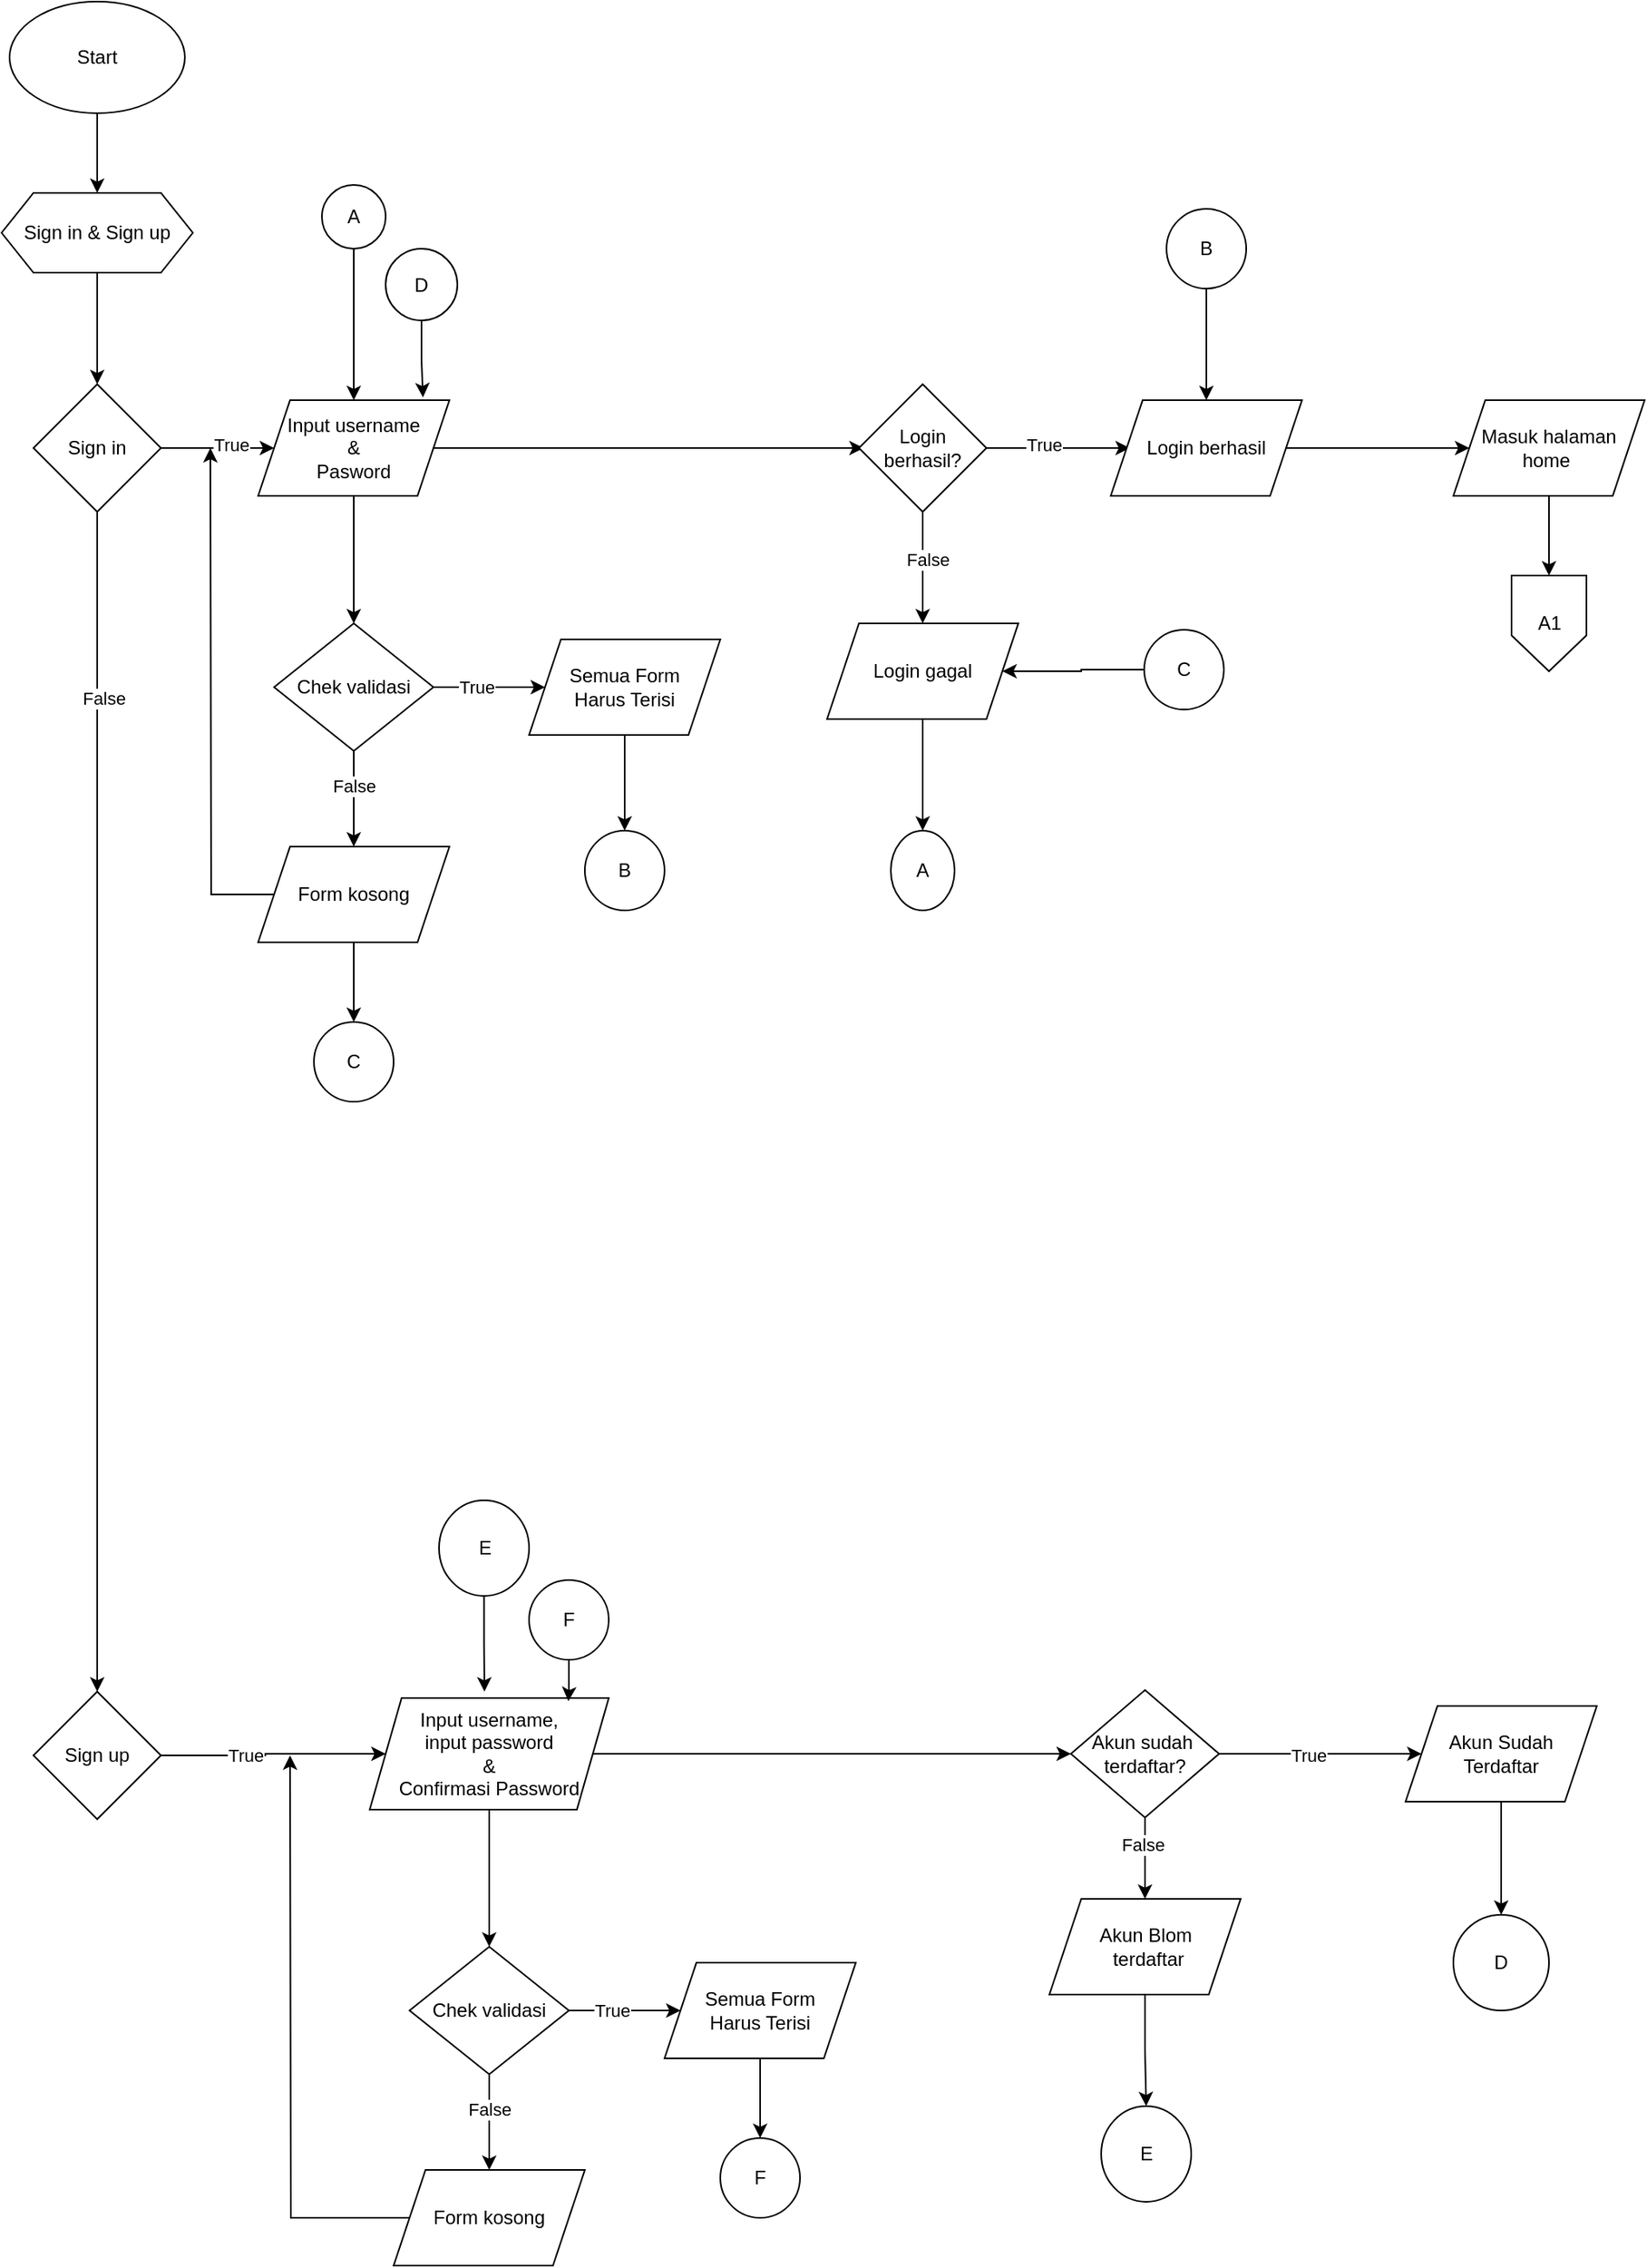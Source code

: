 <mxfile version="24.7.17" pages="3">
  <diagram id="C5RBs43oDa-KdzZeNtuy" name="Page-1">
    <mxGraphModel dx="794" dy="511" grid="1" gridSize="10" guides="1" tooltips="1" connect="1" arrows="1" fold="1" page="1" pageScale="1" pageWidth="827" pageHeight="1169" math="0" shadow="0">
      <root>
        <mxCell id="WIyWlLk6GJQsqaUBKTNV-0" />
        <mxCell id="WIyWlLk6GJQsqaUBKTNV-1" parent="WIyWlLk6GJQsqaUBKTNV-0" />
        <mxCell id="Aynda4zYOdR6kbDUJIj4-11" style="edgeStyle=orthogonalEdgeStyle;rounded=0;orthogonalLoop=1;jettySize=auto;html=1;entryX=0.5;entryY=0;entryDx=0;entryDy=0;" parent="WIyWlLk6GJQsqaUBKTNV-1" source="Aynda4zYOdR6kbDUJIj4-12" target="Aynda4zYOdR6kbDUJIj4-14" edge="1">
          <mxGeometry relative="1" as="geometry" />
        </mxCell>
        <mxCell id="Aynda4zYOdR6kbDUJIj4-12" value="Start" style="ellipse;whiteSpace=wrap;html=1;" parent="WIyWlLk6GJQsqaUBKTNV-1" vertex="1">
          <mxGeometry x="314" y="90" width="110" height="70" as="geometry" />
        </mxCell>
        <mxCell id="Aynda4zYOdR6kbDUJIj4-13" style="edgeStyle=orthogonalEdgeStyle;rounded=0;orthogonalLoop=1;jettySize=auto;html=1;entryX=0.5;entryY=0;entryDx=0;entryDy=0;" parent="WIyWlLk6GJQsqaUBKTNV-1" source="Aynda4zYOdR6kbDUJIj4-14" target="Aynda4zYOdR6kbDUJIj4-16" edge="1">
          <mxGeometry relative="1" as="geometry" />
        </mxCell>
        <mxCell id="Aynda4zYOdR6kbDUJIj4-14" value="Sign in &amp;amp; Sign up" style="shape=hexagon;perimeter=hexagonPerimeter2;whiteSpace=wrap;html=1;fixedSize=1;" parent="WIyWlLk6GJQsqaUBKTNV-1" vertex="1">
          <mxGeometry x="309" y="210" width="120" height="50" as="geometry" />
        </mxCell>
        <mxCell id="Aynda4zYOdR6kbDUJIj4-15" style="edgeStyle=orthogonalEdgeStyle;rounded=0;orthogonalLoop=1;jettySize=auto;html=1;" parent="WIyWlLk6GJQsqaUBKTNV-1" source="Aynda4zYOdR6kbDUJIj4-16" target="Aynda4zYOdR6kbDUJIj4-18" edge="1">
          <mxGeometry relative="1" as="geometry" />
        </mxCell>
        <mxCell id="Aynda4zYOdR6kbDUJIj4-85" value="True" style="edgeLabel;html=1;align=center;verticalAlign=middle;resizable=0;points=[];" parent="Aynda4zYOdR6kbDUJIj4-15" vertex="1" connectable="0">
          <mxGeometry x="0.23" y="2" relative="1" as="geometry">
            <mxPoint as="offset" />
          </mxGeometry>
        </mxCell>
        <mxCell id="Aynda4zYOdR6kbDUJIj4-86" style="edgeStyle=orthogonalEdgeStyle;rounded=0;orthogonalLoop=1;jettySize=auto;html=1;" parent="WIyWlLk6GJQsqaUBKTNV-1" source="Aynda4zYOdR6kbDUJIj4-16" edge="1">
          <mxGeometry relative="1" as="geometry">
            <mxPoint x="369" y="1150" as="targetPoint" />
          </mxGeometry>
        </mxCell>
        <mxCell id="Aynda4zYOdR6kbDUJIj4-87" value="False" style="edgeLabel;html=1;align=center;verticalAlign=middle;resizable=0;points=[];" parent="Aynda4zYOdR6kbDUJIj4-86" vertex="1" connectable="0">
          <mxGeometry x="-0.684" y="4" relative="1" as="geometry">
            <mxPoint as="offset" />
          </mxGeometry>
        </mxCell>
        <mxCell id="Aynda4zYOdR6kbDUJIj4-16" value="Sign in" style="rhombus;whiteSpace=wrap;html=1;" parent="WIyWlLk6GJQsqaUBKTNV-1" vertex="1">
          <mxGeometry x="329" y="330" width="80" height="80" as="geometry" />
        </mxCell>
        <mxCell id="Aynda4zYOdR6kbDUJIj4-17" style="edgeStyle=orthogonalEdgeStyle;rounded=0;orthogonalLoop=1;jettySize=auto;html=1;" parent="WIyWlLk6GJQsqaUBKTNV-1" source="Aynda4zYOdR6kbDUJIj4-18" edge="1">
          <mxGeometry relative="1" as="geometry">
            <mxPoint x="850" y="370" as="targetPoint" />
          </mxGeometry>
        </mxCell>
        <mxCell id="Aynda4zYOdR6kbDUJIj4-43" style="edgeStyle=orthogonalEdgeStyle;rounded=0;orthogonalLoop=1;jettySize=auto;html=1;" parent="WIyWlLk6GJQsqaUBKTNV-1" source="Aynda4zYOdR6kbDUJIj4-18" edge="1">
          <mxGeometry relative="1" as="geometry">
            <mxPoint x="530" y="480" as="targetPoint" />
          </mxGeometry>
        </mxCell>
        <mxCell id="Aynda4zYOdR6kbDUJIj4-18" value="Input username&lt;br&gt;&amp;amp;&lt;br&gt;Pasword" style="shape=parallelogram;perimeter=parallelogramPerimeter;whiteSpace=wrap;html=1;fixedSize=1;" parent="WIyWlLk6GJQsqaUBKTNV-1" vertex="1">
          <mxGeometry x="470" y="340" width="120" height="60" as="geometry" />
        </mxCell>
        <mxCell id="Aynda4zYOdR6kbDUJIj4-103" style="edgeStyle=orthogonalEdgeStyle;rounded=0;orthogonalLoop=1;jettySize=auto;html=1;" parent="WIyWlLk6GJQsqaUBKTNV-1" source="Aynda4zYOdR6kbDUJIj4-41" target="Aynda4zYOdR6kbDUJIj4-18" edge="1">
          <mxGeometry relative="1" as="geometry" />
        </mxCell>
        <mxCell id="Aynda4zYOdR6kbDUJIj4-41" value="A" style="ellipse;whiteSpace=wrap;html=1;aspect=fixed;" parent="WIyWlLk6GJQsqaUBKTNV-1" vertex="1">
          <mxGeometry x="510" y="205" width="40" height="40" as="geometry" />
        </mxCell>
        <mxCell id="Aynda4zYOdR6kbDUJIj4-54" style="edgeStyle=orthogonalEdgeStyle;rounded=0;orthogonalLoop=1;jettySize=auto;html=1;" parent="WIyWlLk6GJQsqaUBKTNV-1" source="Aynda4zYOdR6kbDUJIj4-58" edge="1">
          <mxGeometry relative="1" as="geometry">
            <mxPoint x="1017" y="370" as="targetPoint" />
          </mxGeometry>
        </mxCell>
        <mxCell id="Aynda4zYOdR6kbDUJIj4-55" value="True" style="edgeLabel;html=1;align=center;verticalAlign=middle;resizable=0;points=[];" parent="Aynda4zYOdR6kbDUJIj4-54" vertex="1" connectable="0">
          <mxGeometry x="-0.212" y="2" relative="1" as="geometry">
            <mxPoint as="offset" />
          </mxGeometry>
        </mxCell>
        <mxCell id="Aynda4zYOdR6kbDUJIj4-56" style="edgeStyle=orthogonalEdgeStyle;rounded=0;orthogonalLoop=1;jettySize=auto;html=1;" parent="WIyWlLk6GJQsqaUBKTNV-1" source="Aynda4zYOdR6kbDUJIj4-58" edge="1">
          <mxGeometry relative="1" as="geometry">
            <mxPoint x="887" y="480" as="targetPoint" />
          </mxGeometry>
        </mxCell>
        <mxCell id="Aynda4zYOdR6kbDUJIj4-57" value="False" style="edgeLabel;html=1;align=center;verticalAlign=middle;resizable=0;points=[];" parent="Aynda4zYOdR6kbDUJIj4-56" vertex="1" connectable="0">
          <mxGeometry x="-0.158" y="3" relative="1" as="geometry">
            <mxPoint as="offset" />
          </mxGeometry>
        </mxCell>
        <mxCell id="Aynda4zYOdR6kbDUJIj4-58" value="Login berhasil?" style="rhombus;whiteSpace=wrap;html=1;" parent="WIyWlLk6GJQsqaUBKTNV-1" vertex="1">
          <mxGeometry x="847" y="330" width="80" height="80" as="geometry" />
        </mxCell>
        <mxCell id="Aynda4zYOdR6kbDUJIj4-59" style="edgeStyle=orthogonalEdgeStyle;rounded=0;orthogonalLoop=1;jettySize=auto;html=1;" parent="WIyWlLk6GJQsqaUBKTNV-1" source="Aynda4zYOdR6kbDUJIj4-60" target="Aynda4zYOdR6kbDUJIj4-63" edge="1">
          <mxGeometry relative="1" as="geometry">
            <mxPoint x="1207" y="370" as="targetPoint" />
          </mxGeometry>
        </mxCell>
        <mxCell id="Aynda4zYOdR6kbDUJIj4-60" value="Login berhasil" style="shape=parallelogram;perimeter=parallelogramPerimeter;whiteSpace=wrap;html=1;fixedSize=1;" parent="WIyWlLk6GJQsqaUBKTNV-1" vertex="1">
          <mxGeometry x="1005" y="340" width="120" height="60" as="geometry" />
        </mxCell>
        <mxCell id="Aynda4zYOdR6kbDUJIj4-61" value="" style="edgeStyle=orthogonalEdgeStyle;rounded=0;orthogonalLoop=1;jettySize=auto;html=1;" parent="WIyWlLk6GJQsqaUBKTNV-1" source="Aynda4zYOdR6kbDUJIj4-62" target="Aynda4zYOdR6kbDUJIj4-64" edge="1">
          <mxGeometry relative="1" as="geometry" />
        </mxCell>
        <mxCell id="Aynda4zYOdR6kbDUJIj4-62" value="Login gagal" style="shape=parallelogram;perimeter=parallelogramPerimeter;whiteSpace=wrap;html=1;fixedSize=1;" parent="WIyWlLk6GJQsqaUBKTNV-1" vertex="1">
          <mxGeometry x="827" y="480" width="120" height="60" as="geometry" />
        </mxCell>
        <mxCell id="ekAzq_4PDHYO46cRspX5-1" style="edgeStyle=orthogonalEdgeStyle;rounded=0;orthogonalLoop=1;jettySize=auto;html=1;entryX=0.5;entryY=0;entryDx=0;entryDy=0;" parent="WIyWlLk6GJQsqaUBKTNV-1" source="Aynda4zYOdR6kbDUJIj4-63" target="ekAzq_4PDHYO46cRspX5-0" edge="1">
          <mxGeometry relative="1" as="geometry" />
        </mxCell>
        <mxCell id="Aynda4zYOdR6kbDUJIj4-63" value="Masuk halaman home&amp;nbsp;" style="shape=parallelogram;perimeter=parallelogramPerimeter;whiteSpace=wrap;html=1;fixedSize=1;" parent="WIyWlLk6GJQsqaUBKTNV-1" vertex="1">
          <mxGeometry x="1220" y="340" width="120" height="60" as="geometry" />
        </mxCell>
        <mxCell id="Aynda4zYOdR6kbDUJIj4-64" value="A" style="ellipse;whiteSpace=wrap;html=1;" parent="WIyWlLk6GJQsqaUBKTNV-1" vertex="1">
          <mxGeometry x="867" y="610" width="40" height="50" as="geometry" />
        </mxCell>
        <mxCell id="Aynda4zYOdR6kbDUJIj4-67" style="edgeStyle=orthogonalEdgeStyle;rounded=0;orthogonalLoop=1;jettySize=auto;html=1;entryX=0;entryY=0.5;entryDx=0;entryDy=0;" parent="WIyWlLk6GJQsqaUBKTNV-1" source="Aynda4zYOdR6kbDUJIj4-65" target="Aynda4zYOdR6kbDUJIj4-66" edge="1">
          <mxGeometry relative="1" as="geometry" />
        </mxCell>
        <mxCell id="Aynda4zYOdR6kbDUJIj4-68" value="True" style="edgeLabel;html=1;align=center;verticalAlign=middle;resizable=0;points=[];" parent="Aynda4zYOdR6kbDUJIj4-67" vertex="1" connectable="0">
          <mxGeometry x="-0.224" relative="1" as="geometry">
            <mxPoint as="offset" />
          </mxGeometry>
        </mxCell>
        <mxCell id="Aynda4zYOdR6kbDUJIj4-69" style="edgeStyle=orthogonalEdgeStyle;rounded=0;orthogonalLoop=1;jettySize=auto;html=1;" parent="WIyWlLk6GJQsqaUBKTNV-1" source="Aynda4zYOdR6kbDUJIj4-65" target="Aynda4zYOdR6kbDUJIj4-70" edge="1">
          <mxGeometry relative="1" as="geometry">
            <mxPoint x="530.0" y="630" as="targetPoint" />
          </mxGeometry>
        </mxCell>
        <mxCell id="Aynda4zYOdR6kbDUJIj4-71" value="False" style="edgeLabel;html=1;align=center;verticalAlign=middle;resizable=0;points=[];" parent="Aynda4zYOdR6kbDUJIj4-69" vertex="1" connectable="0">
          <mxGeometry x="-0.314" relative="1" as="geometry">
            <mxPoint y="1" as="offset" />
          </mxGeometry>
        </mxCell>
        <mxCell id="Aynda4zYOdR6kbDUJIj4-65" value="Chek validasi" style="rhombus;whiteSpace=wrap;html=1;" parent="WIyWlLk6GJQsqaUBKTNV-1" vertex="1">
          <mxGeometry x="480" y="480" width="100" height="80" as="geometry" />
        </mxCell>
        <mxCell id="Aynda4zYOdR6kbDUJIj4-127" style="edgeStyle=orthogonalEdgeStyle;rounded=0;orthogonalLoop=1;jettySize=auto;html=1;entryX=0.5;entryY=0;entryDx=0;entryDy=0;" parent="WIyWlLk6GJQsqaUBKTNV-1" source="Aynda4zYOdR6kbDUJIj4-66" target="Aynda4zYOdR6kbDUJIj4-75" edge="1">
          <mxGeometry relative="1" as="geometry" />
        </mxCell>
        <mxCell id="Aynda4zYOdR6kbDUJIj4-66" value="Semua Form&lt;br&gt;Harus Terisi" style="shape=parallelogram;perimeter=parallelogramPerimeter;whiteSpace=wrap;html=1;fixedSize=1;" parent="WIyWlLk6GJQsqaUBKTNV-1" vertex="1">
          <mxGeometry x="640" y="490" width="120" height="60" as="geometry" />
        </mxCell>
        <mxCell id="Aynda4zYOdR6kbDUJIj4-77" style="edgeStyle=orthogonalEdgeStyle;rounded=0;orthogonalLoop=1;jettySize=auto;html=1;" parent="WIyWlLk6GJQsqaUBKTNV-1" source="Aynda4zYOdR6kbDUJIj4-70" edge="1">
          <mxGeometry relative="1" as="geometry">
            <mxPoint x="440.0" y="370" as="targetPoint" />
          </mxGeometry>
        </mxCell>
        <mxCell id="Aynda4zYOdR6kbDUJIj4-80" style="edgeStyle=orthogonalEdgeStyle;rounded=0;orthogonalLoop=1;jettySize=auto;html=1;entryX=0.5;entryY=0;entryDx=0;entryDy=0;" parent="WIyWlLk6GJQsqaUBKTNV-1" source="Aynda4zYOdR6kbDUJIj4-70" target="Aynda4zYOdR6kbDUJIj4-79" edge="1">
          <mxGeometry relative="1" as="geometry" />
        </mxCell>
        <mxCell id="Aynda4zYOdR6kbDUJIj4-70" value="Form kosong" style="shape=parallelogram;perimeter=parallelogramPerimeter;whiteSpace=wrap;html=1;fixedSize=1;" parent="WIyWlLk6GJQsqaUBKTNV-1" vertex="1">
          <mxGeometry x="470.0" y="620" width="120" height="60" as="geometry" />
        </mxCell>
        <mxCell id="Aynda4zYOdR6kbDUJIj4-74" style="edgeStyle=orthogonalEdgeStyle;rounded=0;orthogonalLoop=1;jettySize=auto;html=1;entryX=0.5;entryY=0;entryDx=0;entryDy=0;" parent="WIyWlLk6GJQsqaUBKTNV-1" source="Aynda4zYOdR6kbDUJIj4-72" target="Aynda4zYOdR6kbDUJIj4-60" edge="1">
          <mxGeometry relative="1" as="geometry" />
        </mxCell>
        <mxCell id="Aynda4zYOdR6kbDUJIj4-72" value="B" style="ellipse;whiteSpace=wrap;html=1;aspect=fixed;" parent="WIyWlLk6GJQsqaUBKTNV-1" vertex="1">
          <mxGeometry x="1040" y="220" width="50" height="50" as="geometry" />
        </mxCell>
        <mxCell id="Aynda4zYOdR6kbDUJIj4-75" value="B" style="ellipse;whiteSpace=wrap;html=1;aspect=fixed;" parent="WIyWlLk6GJQsqaUBKTNV-1" vertex="1">
          <mxGeometry x="675" y="610" width="50" height="50" as="geometry" />
        </mxCell>
        <mxCell id="Aynda4zYOdR6kbDUJIj4-79" value="C" style="ellipse;whiteSpace=wrap;html=1;aspect=fixed;" parent="WIyWlLk6GJQsqaUBKTNV-1" vertex="1">
          <mxGeometry x="505" y="730" width="50" height="50" as="geometry" />
        </mxCell>
        <mxCell id="Aynda4zYOdR6kbDUJIj4-82" style="edgeStyle=orthogonalEdgeStyle;rounded=0;orthogonalLoop=1;jettySize=auto;html=1;entryX=1;entryY=0.5;entryDx=0;entryDy=0;" parent="WIyWlLk6GJQsqaUBKTNV-1" source="Aynda4zYOdR6kbDUJIj4-81" target="Aynda4zYOdR6kbDUJIj4-62" edge="1">
          <mxGeometry relative="1" as="geometry" />
        </mxCell>
        <mxCell id="Aynda4zYOdR6kbDUJIj4-81" value="C" style="ellipse;whiteSpace=wrap;html=1;aspect=fixed;" parent="WIyWlLk6GJQsqaUBKTNV-1" vertex="1">
          <mxGeometry x="1026" y="484" width="50" height="50" as="geometry" />
        </mxCell>
        <mxCell id="Aynda4zYOdR6kbDUJIj4-91" style="edgeStyle=orthogonalEdgeStyle;rounded=0;orthogonalLoop=1;jettySize=auto;html=1;entryX=0;entryY=0.5;entryDx=0;entryDy=0;" parent="WIyWlLk6GJQsqaUBKTNV-1" source="Aynda4zYOdR6kbDUJIj4-89" target="Aynda4zYOdR6kbDUJIj4-90" edge="1">
          <mxGeometry relative="1" as="geometry" />
        </mxCell>
        <mxCell id="Aynda4zYOdR6kbDUJIj4-92" value="True" style="edgeLabel;html=1;align=center;verticalAlign=middle;resizable=0;points=[];" parent="Aynda4zYOdR6kbDUJIj4-91" vertex="1" connectable="0">
          <mxGeometry x="-0.252" relative="1" as="geometry">
            <mxPoint as="offset" />
          </mxGeometry>
        </mxCell>
        <mxCell id="Aynda4zYOdR6kbDUJIj4-89" value="Sign up" style="rhombus;whiteSpace=wrap;html=1;" parent="WIyWlLk6GJQsqaUBKTNV-1" vertex="1">
          <mxGeometry x="329" y="1150" width="80" height="80" as="geometry" />
        </mxCell>
        <mxCell id="Aynda4zYOdR6kbDUJIj4-94" style="edgeStyle=orthogonalEdgeStyle;rounded=0;orthogonalLoop=1;jettySize=auto;html=1;" parent="WIyWlLk6GJQsqaUBKTNV-1" source="Aynda4zYOdR6kbDUJIj4-90" target="Aynda4zYOdR6kbDUJIj4-93" edge="1">
          <mxGeometry relative="1" as="geometry" />
        </mxCell>
        <mxCell id="Aynda4zYOdR6kbDUJIj4-126" style="edgeStyle=orthogonalEdgeStyle;rounded=0;orthogonalLoop=1;jettySize=auto;html=1;" parent="WIyWlLk6GJQsqaUBKTNV-1" source="Aynda4zYOdR6kbDUJIj4-90" edge="1">
          <mxGeometry relative="1" as="geometry">
            <mxPoint x="615" y="1310" as="targetPoint" />
          </mxGeometry>
        </mxCell>
        <mxCell id="Aynda4zYOdR6kbDUJIj4-90" value="Input username,&lt;br&gt;input password&lt;br&gt;&amp;amp;&lt;br&gt;Confirmasi Password" style="shape=parallelogram;perimeter=parallelogramPerimeter;whiteSpace=wrap;html=1;fixedSize=1;" parent="WIyWlLk6GJQsqaUBKTNV-1" vertex="1">
          <mxGeometry x="540" y="1154" width="150" height="70" as="geometry" />
        </mxCell>
        <mxCell id="Aynda4zYOdR6kbDUJIj4-96" style="edgeStyle=orthogonalEdgeStyle;rounded=0;orthogonalLoop=1;jettySize=auto;html=1;entryX=0;entryY=0.5;entryDx=0;entryDy=0;" parent="WIyWlLk6GJQsqaUBKTNV-1" source="Aynda4zYOdR6kbDUJIj4-93" target="Aynda4zYOdR6kbDUJIj4-95" edge="1">
          <mxGeometry relative="1" as="geometry" />
        </mxCell>
        <mxCell id="Aynda4zYOdR6kbDUJIj4-145" value="True" style="edgeLabel;html=1;align=center;verticalAlign=middle;resizable=0;points=[];" parent="Aynda4zYOdR6kbDUJIj4-96" vertex="1" connectable="0">
          <mxGeometry x="-0.123" y="-1" relative="1" as="geometry">
            <mxPoint as="offset" />
          </mxGeometry>
        </mxCell>
        <mxCell id="Aynda4zYOdR6kbDUJIj4-97" style="edgeStyle=orthogonalEdgeStyle;rounded=0;orthogonalLoop=1;jettySize=auto;html=1;" parent="WIyWlLk6GJQsqaUBKTNV-1" source="Aynda4zYOdR6kbDUJIj4-93" target="Aynda4zYOdR6kbDUJIj4-98" edge="1">
          <mxGeometry relative="1" as="geometry">
            <mxPoint x="1026.5" y="1310" as="targetPoint" />
          </mxGeometry>
        </mxCell>
        <mxCell id="Aynda4zYOdR6kbDUJIj4-146" value="False" style="edgeLabel;html=1;align=center;verticalAlign=middle;resizable=0;points=[];" parent="Aynda4zYOdR6kbDUJIj4-97" vertex="1" connectable="0">
          <mxGeometry x="-0.333" y="-2" relative="1" as="geometry">
            <mxPoint as="offset" />
          </mxGeometry>
        </mxCell>
        <mxCell id="Aynda4zYOdR6kbDUJIj4-93" value="Akun sudah&amp;nbsp;&lt;br&gt;terdaftar?" style="rhombus;whiteSpace=wrap;html=1;" parent="WIyWlLk6GJQsqaUBKTNV-1" vertex="1">
          <mxGeometry x="980" y="1149" width="93" height="80" as="geometry" />
        </mxCell>
        <mxCell id="Aynda4zYOdR6kbDUJIj4-101" value="" style="edgeStyle=orthogonalEdgeStyle;rounded=0;orthogonalLoop=1;jettySize=auto;html=1;" parent="WIyWlLk6GJQsqaUBKTNV-1" source="Aynda4zYOdR6kbDUJIj4-95" target="Aynda4zYOdR6kbDUJIj4-100" edge="1">
          <mxGeometry relative="1" as="geometry" />
        </mxCell>
        <mxCell id="Aynda4zYOdR6kbDUJIj4-95" value="Akun Sudah&lt;br&gt;Terdaftar" style="shape=parallelogram;perimeter=parallelogramPerimeter;whiteSpace=wrap;html=1;fixedSize=1;" parent="WIyWlLk6GJQsqaUBKTNV-1" vertex="1">
          <mxGeometry x="1190" y="1159" width="120" height="60" as="geometry" />
        </mxCell>
        <mxCell id="Aynda4zYOdR6kbDUJIj4-108" value="" style="edgeStyle=orthogonalEdgeStyle;rounded=0;orthogonalLoop=1;jettySize=auto;html=1;" parent="WIyWlLk6GJQsqaUBKTNV-1" source="Aynda4zYOdR6kbDUJIj4-98" target="Aynda4zYOdR6kbDUJIj4-107" edge="1">
          <mxGeometry relative="1" as="geometry" />
        </mxCell>
        <mxCell id="Aynda4zYOdR6kbDUJIj4-98" value="Akun Blom&lt;br&gt;&amp;nbsp;terdaftar" style="shape=parallelogram;perimeter=parallelogramPerimeter;whiteSpace=wrap;html=1;fixedSize=1;" parent="WIyWlLk6GJQsqaUBKTNV-1" vertex="1">
          <mxGeometry x="966.5" y="1280" width="120" height="60" as="geometry" />
        </mxCell>
        <mxCell id="Aynda4zYOdR6kbDUJIj4-100" value="D" style="ellipse;whiteSpace=wrap;html=1;" parent="WIyWlLk6GJQsqaUBKTNV-1" vertex="1">
          <mxGeometry x="1220" y="1290" width="60" height="60" as="geometry" />
        </mxCell>
        <mxCell id="Aynda4zYOdR6kbDUJIj4-106" style="edgeStyle=orthogonalEdgeStyle;rounded=0;orthogonalLoop=1;jettySize=auto;html=1;entryX=0.862;entryY=-0.03;entryDx=0;entryDy=0;entryPerimeter=0;" parent="WIyWlLk6GJQsqaUBKTNV-1" source="Aynda4zYOdR6kbDUJIj4-104" target="Aynda4zYOdR6kbDUJIj4-18" edge="1">
          <mxGeometry relative="1" as="geometry">
            <mxPoint x="572.5" y="330" as="targetPoint" />
          </mxGeometry>
        </mxCell>
        <mxCell id="Aynda4zYOdR6kbDUJIj4-104" value="D" style="ellipse;whiteSpace=wrap;html=1;aspect=fixed;" parent="WIyWlLk6GJQsqaUBKTNV-1" vertex="1">
          <mxGeometry x="550" y="245" width="45" height="45" as="geometry" />
        </mxCell>
        <mxCell id="Aynda4zYOdR6kbDUJIj4-107" value="E" style="ellipse;whiteSpace=wrap;html=1;" parent="WIyWlLk6GJQsqaUBKTNV-1" vertex="1">
          <mxGeometry x="999" y="1410" width="56.5" height="60" as="geometry" />
        </mxCell>
        <mxCell id="Aynda4zYOdR6kbDUJIj4-110" value="E" style="ellipse;whiteSpace=wrap;html=1;" parent="WIyWlLk6GJQsqaUBKTNV-1" vertex="1">
          <mxGeometry x="583.5" y="1030" width="56.5" height="60" as="geometry" />
        </mxCell>
        <mxCell id="Aynda4zYOdR6kbDUJIj4-112" style="edgeStyle=orthogonalEdgeStyle;rounded=0;orthogonalLoop=1;jettySize=auto;html=1;" parent="WIyWlLk6GJQsqaUBKTNV-1" source="Aynda4zYOdR6kbDUJIj4-110" edge="1">
          <mxGeometry relative="1" as="geometry">
            <mxPoint x="612" y="1150" as="targetPoint" />
          </mxGeometry>
        </mxCell>
        <mxCell id="Aynda4zYOdR6kbDUJIj4-128" style="edgeStyle=orthogonalEdgeStyle;rounded=0;orthogonalLoop=1;jettySize=auto;html=1;entryX=0;entryY=0.5;entryDx=0;entryDy=0;" parent="WIyWlLk6GJQsqaUBKTNV-1" source="Aynda4zYOdR6kbDUJIj4-132" target="Aynda4zYOdR6kbDUJIj4-134" edge="1">
          <mxGeometry relative="1" as="geometry" />
        </mxCell>
        <mxCell id="Aynda4zYOdR6kbDUJIj4-129" value="True" style="edgeLabel;html=1;align=center;verticalAlign=middle;resizable=0;points=[];" parent="Aynda4zYOdR6kbDUJIj4-128" vertex="1" connectable="0">
          <mxGeometry x="-0.224" relative="1" as="geometry">
            <mxPoint as="offset" />
          </mxGeometry>
        </mxCell>
        <mxCell id="Aynda4zYOdR6kbDUJIj4-130" style="edgeStyle=orthogonalEdgeStyle;rounded=0;orthogonalLoop=1;jettySize=auto;html=1;" parent="WIyWlLk6GJQsqaUBKTNV-1" source="Aynda4zYOdR6kbDUJIj4-132" target="Aynda4zYOdR6kbDUJIj4-136" edge="1">
          <mxGeometry relative="1" as="geometry">
            <mxPoint x="615.0" y="1460" as="targetPoint" />
          </mxGeometry>
        </mxCell>
        <mxCell id="Aynda4zYOdR6kbDUJIj4-131" value="False" style="edgeLabel;html=1;align=center;verticalAlign=middle;resizable=0;points=[];" parent="Aynda4zYOdR6kbDUJIj4-130" vertex="1" connectable="0">
          <mxGeometry x="-0.314" relative="1" as="geometry">
            <mxPoint y="1" as="offset" />
          </mxGeometry>
        </mxCell>
        <mxCell id="Aynda4zYOdR6kbDUJIj4-132" value="Chek validasi" style="rhombus;whiteSpace=wrap;html=1;" parent="WIyWlLk6GJQsqaUBKTNV-1" vertex="1">
          <mxGeometry x="565" y="1310" width="100" height="80" as="geometry" />
        </mxCell>
        <mxCell id="Aynda4zYOdR6kbDUJIj4-139" style="edgeStyle=orthogonalEdgeStyle;rounded=0;orthogonalLoop=1;jettySize=auto;html=1;" parent="WIyWlLk6GJQsqaUBKTNV-1" source="Aynda4zYOdR6kbDUJIj4-134" edge="1">
          <mxGeometry relative="1" as="geometry">
            <mxPoint x="785" y="1430" as="targetPoint" />
          </mxGeometry>
        </mxCell>
        <mxCell id="Aynda4zYOdR6kbDUJIj4-134" value="Semua Form&lt;br&gt;Harus Terisi" style="shape=parallelogram;perimeter=parallelogramPerimeter;whiteSpace=wrap;html=1;fixedSize=1;" parent="WIyWlLk6GJQsqaUBKTNV-1" vertex="1">
          <mxGeometry x="725" y="1320" width="120" height="60" as="geometry" />
        </mxCell>
        <mxCell id="Aynda4zYOdR6kbDUJIj4-147" style="edgeStyle=orthogonalEdgeStyle;rounded=0;orthogonalLoop=1;jettySize=auto;html=1;" parent="WIyWlLk6GJQsqaUBKTNV-1" source="Aynda4zYOdR6kbDUJIj4-136" edge="1">
          <mxGeometry relative="1" as="geometry">
            <mxPoint x="490" y="1190" as="targetPoint" />
          </mxGeometry>
        </mxCell>
        <mxCell id="Aynda4zYOdR6kbDUJIj4-136" value="Form kosong" style="shape=parallelogram;perimeter=parallelogramPerimeter;whiteSpace=wrap;html=1;fixedSize=1;" parent="WIyWlLk6GJQsqaUBKTNV-1" vertex="1">
          <mxGeometry x="555.0" y="1450" width="120" height="60" as="geometry" />
        </mxCell>
        <mxCell id="Aynda4zYOdR6kbDUJIj4-140" value="F" style="ellipse;whiteSpace=wrap;html=1;aspect=fixed;" parent="WIyWlLk6GJQsqaUBKTNV-1" vertex="1">
          <mxGeometry x="760" y="1430" width="50" height="50" as="geometry" />
        </mxCell>
        <mxCell id="Aynda4zYOdR6kbDUJIj4-141" value="F" style="ellipse;whiteSpace=wrap;html=1;aspect=fixed;" parent="WIyWlLk6GJQsqaUBKTNV-1" vertex="1">
          <mxGeometry x="640" y="1080" width="50" height="50" as="geometry" />
        </mxCell>
        <mxCell id="Aynda4zYOdR6kbDUJIj4-144" style="edgeStyle=orthogonalEdgeStyle;rounded=0;orthogonalLoop=1;jettySize=auto;html=1;entryX=0.831;entryY=0.029;entryDx=0;entryDy=0;entryPerimeter=0;" parent="WIyWlLk6GJQsqaUBKTNV-1" source="Aynda4zYOdR6kbDUJIj4-141" target="Aynda4zYOdR6kbDUJIj4-90" edge="1">
          <mxGeometry relative="1" as="geometry" />
        </mxCell>
        <mxCell id="ekAzq_4PDHYO46cRspX5-0" value="A1" style="shape=offPageConnector;whiteSpace=wrap;html=1;" parent="WIyWlLk6GJQsqaUBKTNV-1" vertex="1">
          <mxGeometry x="1256.5" y="450" width="47" height="60" as="geometry" />
        </mxCell>
      </root>
    </mxGraphModel>
  </diagram>
  <diagram id="sZsS3TqDBEvc9IDq4Qar" name="Page-2">
    <mxGraphModel dx="-56" dy="511" grid="1" gridSize="10" guides="1" tooltips="1" connect="1" arrows="1" fold="1" page="1" pageScale="1" pageWidth="850" pageHeight="1100" math="0" shadow="0">
      <root>
        <mxCell id="0" />
        <mxCell id="1" parent="0" />
        <mxCell id="zA2KTo-70NQoYKjNrr06-3" style="edgeStyle=orthogonalEdgeStyle;rounded=0;orthogonalLoop=1;jettySize=auto;html=1;entryX=0.5;entryY=0;entryDx=0;entryDy=0;" edge="1" parent="1" source="zA2KTo-70NQoYKjNrr06-1" target="zA2KTo-70NQoYKjNrr06-2">
          <mxGeometry relative="1" as="geometry" />
        </mxCell>
        <mxCell id="zA2KTo-70NQoYKjNrr06-1" value="A1" style="shape=offPageConnector;whiteSpace=wrap;html=1;" vertex="1" parent="1">
          <mxGeometry x="920" y="80" width="47" height="60" as="geometry" />
        </mxCell>
        <mxCell id="zA2KTo-70NQoYKjNrr06-6" style="edgeStyle=orthogonalEdgeStyle;rounded=0;orthogonalLoop=1;jettySize=auto;html=1;entryX=0;entryY=0.5;entryDx=0;entryDy=0;" edge="1" parent="1" source="zA2KTo-70NQoYKjNrr06-2" target="zA2KTo-70NQoYKjNrr06-5">
          <mxGeometry relative="1" as="geometry" />
        </mxCell>
        <mxCell id="zA2KTo-70NQoYKjNrr06-7" value="True" style="edgeLabel;html=1;align=center;verticalAlign=middle;resizable=0;points=[];" vertex="1" connectable="0" parent="zA2KTo-70NQoYKjNrr06-6">
          <mxGeometry x="-0.154" y="1" relative="1" as="geometry">
            <mxPoint as="offset" />
          </mxGeometry>
        </mxCell>
        <mxCell id="zA2KTo-70NQoYKjNrr06-8" style="edgeStyle=orthogonalEdgeStyle;rounded=0;orthogonalLoop=1;jettySize=auto;html=1;" edge="1" parent="1" source="zA2KTo-70NQoYKjNrr06-2" target="zA2KTo-70NQoYKjNrr06-9">
          <mxGeometry relative="1" as="geometry">
            <mxPoint x="943.5" y="360" as="targetPoint" />
          </mxGeometry>
        </mxCell>
        <mxCell id="zA2KTo-70NQoYKjNrr06-10" value="False" style="edgeLabel;html=1;align=center;verticalAlign=middle;resizable=0;points=[];" vertex="1" connectable="0" parent="zA2KTo-70NQoYKjNrr06-8">
          <mxGeometry x="-0.104" y="-1" relative="1" as="geometry">
            <mxPoint as="offset" />
          </mxGeometry>
        </mxCell>
        <mxCell id="zA2KTo-70NQoYKjNrr06-2" value="Nonton video" style="rhombus;whiteSpace=wrap;html=1;" vertex="1" parent="1">
          <mxGeometry x="901.75" y="220" width="83.5" height="80" as="geometry" />
        </mxCell>
        <mxCell id="zA2KTo-70NQoYKjNrr06-17" style="edgeStyle=orthogonalEdgeStyle;rounded=0;orthogonalLoop=1;jettySize=auto;html=1;entryX=0;entryY=0.5;entryDx=0;entryDy=0;" edge="1" parent="1" source="zA2KTo-70NQoYKjNrr06-5" target="zA2KTo-70NQoYKjNrr06-16">
          <mxGeometry relative="1" as="geometry" />
        </mxCell>
        <mxCell id="zA2KTo-70NQoYKjNrr06-5" value="Nonton Video Trailer" style="shape=parallelogram;perimeter=parallelogramPerimeter;whiteSpace=wrap;html=1;fixedSize=1;" vertex="1" parent="1">
          <mxGeometry x="1070" y="230" width="140" height="60" as="geometry" />
        </mxCell>
        <mxCell id="zA2KTo-70NQoYKjNrr06-11" style="edgeStyle=orthogonalEdgeStyle;rounded=0;orthogonalLoop=1;jettySize=auto;html=1;" edge="1" parent="1" source="zA2KTo-70NQoYKjNrr06-9" target="zA2KTo-70NQoYKjNrr06-12">
          <mxGeometry relative="1" as="geometry">
            <mxPoint x="1080" y="400" as="targetPoint" />
          </mxGeometry>
        </mxCell>
        <mxCell id="zA2KTo-70NQoYKjNrr06-9" value="Tidak Nonton&lt;br&gt;Trailer" style="shape=parallelogram;perimeter=parallelogramPerimeter;whiteSpace=wrap;html=1;fixedSize=1;" vertex="1" parent="1">
          <mxGeometry x="883.5" y="370" width="120" height="60" as="geometry" />
        </mxCell>
        <mxCell id="zA2KTo-70NQoYKjNrr06-14" style="edgeStyle=orthogonalEdgeStyle;rounded=0;orthogonalLoop=1;jettySize=auto;html=1;" edge="1" parent="1" source="zA2KTo-70NQoYKjNrr06-12" target="zA2KTo-70NQoYKjNrr06-13">
          <mxGeometry relative="1" as="geometry" />
        </mxCell>
        <mxCell id="zA2KTo-70NQoYKjNrr06-15" value="True" style="edgeLabel;html=1;align=center;verticalAlign=middle;resizable=0;points=[];" vertex="1" connectable="0" parent="zA2KTo-70NQoYKjNrr06-14">
          <mxGeometry x="-0.413" y="-2" relative="1" as="geometry">
            <mxPoint as="offset" />
          </mxGeometry>
        </mxCell>
        <mxCell id="zA2KTo-70NQoYKjNrr06-12" value="Lanjut Fitur&lt;br&gt;Profil?" style="rhombus;whiteSpace=wrap;html=1;" vertex="1" parent="1">
          <mxGeometry x="1100" y="360" width="100" height="80" as="geometry" />
        </mxCell>
        <mxCell id="zA2KTo-70NQoYKjNrr06-19" value="" style="edgeStyle=orthogonalEdgeStyle;rounded=0;orthogonalLoop=1;jettySize=auto;html=1;" edge="1" parent="1" source="zA2KTo-70NQoYKjNrr06-13" target="zA2KTo-70NQoYKjNrr06-18">
          <mxGeometry relative="1" as="geometry" />
        </mxCell>
        <mxCell id="zA2KTo-70NQoYKjNrr06-13" value="Menampilkan&lt;div&gt;Data Diri&lt;/div&gt;" style="shape=parallelogram;perimeter=parallelogramPerimeter;whiteSpace=wrap;html=1;fixedSize=1;" vertex="1" parent="1">
          <mxGeometry x="1290" y="370" width="120" height="60" as="geometry" />
        </mxCell>
        <mxCell id="zA2KTo-70NQoYKjNrr06-16" value="Close Video" style="shape=parallelogram;perimeter=parallelogramPerimeter;whiteSpace=wrap;html=1;fixedSize=1;" vertex="1" parent="1">
          <mxGeometry x="1275" y="230" width="120" height="60" as="geometry" />
        </mxCell>
        <mxCell id="zA2KTo-70NQoYKjNrr06-20" style="edgeStyle=orthogonalEdgeStyle;rounded=0;orthogonalLoop=1;jettySize=auto;html=1;" edge="1" parent="1" source="zA2KTo-70NQoYKjNrr06-18" target="zA2KTo-70NQoYKjNrr06-22">
          <mxGeometry relative="1" as="geometry">
            <mxPoint x="1500" y="540" as="targetPoint" />
          </mxGeometry>
        </mxCell>
        <mxCell id="zA2KTo-70NQoYKjNrr06-21" value="True" style="edgeLabel;html=1;align=center;verticalAlign=middle;resizable=0;points=[];" vertex="1" connectable="0" parent="zA2KTo-70NQoYKjNrr06-20">
          <mxGeometry x="-0.089" relative="1" as="geometry">
            <mxPoint as="offset" />
          </mxGeometry>
        </mxCell>
        <mxCell id="zA2KTo-70NQoYKjNrr06-23" style="edgeStyle=orthogonalEdgeStyle;rounded=0;orthogonalLoop=1;jettySize=auto;html=1;" edge="1" parent="1" source="zA2KTo-70NQoYKjNrr06-18" target="zA2KTo-70NQoYKjNrr06-24">
          <mxGeometry relative="1" as="geometry">
            <mxPoint x="1350" y="630" as="targetPoint" />
          </mxGeometry>
        </mxCell>
        <mxCell id="z-uapVf6L8UaZn-7gklA-20" value="False" style="edgeLabel;html=1;align=center;verticalAlign=middle;resizable=0;points=[];" vertex="1" connectable="0" parent="zA2KTo-70NQoYKjNrr06-23">
          <mxGeometry x="-0.2" relative="1" as="geometry">
            <mxPoint as="offset" />
          </mxGeometry>
        </mxCell>
        <mxCell id="zA2KTo-70NQoYKjNrr06-18" value="Isi data Diri?" style="rhombus;whiteSpace=wrap;html=1;" vertex="1" parent="1">
          <mxGeometry x="1310" y="500" width="80" height="80" as="geometry" />
        </mxCell>
        <mxCell id="zA2KTo-70NQoYKjNrr06-28" style="edgeStyle=orthogonalEdgeStyle;rounded=0;orthogonalLoop=1;jettySize=auto;html=1;" edge="1" parent="1" source="zA2KTo-70NQoYKjNrr06-22">
          <mxGeometry relative="1" as="geometry">
            <mxPoint x="1720" y="540" as="targetPoint" />
          </mxGeometry>
        </mxCell>
        <mxCell id="zA2KTo-70NQoYKjNrr06-22" value="Data diri terisi" style="shape=parallelogram;perimeter=parallelogramPerimeter;whiteSpace=wrap;html=1;fixedSize=1;" vertex="1" parent="1">
          <mxGeometry x="1480" y="510" width="140" height="60" as="geometry" />
        </mxCell>
        <mxCell id="zA2KTo-70NQoYKjNrr06-24" value="Data Kosong" style="shape=parallelogram;perimeter=parallelogramPerimeter;whiteSpace=wrap;html=1;fixedSize=1;" vertex="1" parent="1">
          <mxGeometry x="1290" y="640" width="120" height="60" as="geometry" />
        </mxCell>
        <mxCell id="lChNk4h0cFGvHY-e3C3x-1" style="edgeStyle=orthogonalEdgeStyle;rounded=0;orthogonalLoop=1;jettySize=auto;html=1;entryX=0;entryY=0.5;entryDx=0;entryDy=0;" edge="1" parent="1" source="zA2KTo-70NQoYKjNrr06-30" target="zA2KTo-70NQoYKjNrr06-31">
          <mxGeometry relative="1" as="geometry" />
        </mxCell>
        <mxCell id="zA2KTo-70NQoYKjNrr06-30" value="Klick Save" style="rounded=0;whiteSpace=wrap;html=1;" vertex="1" parent="1">
          <mxGeometry x="1720" y="510" width="120" height="60" as="geometry" />
        </mxCell>
        <mxCell id="z-uapVf6L8UaZn-7gklA-2" value="" style="edgeStyle=orthogonalEdgeStyle;rounded=0;orthogonalLoop=1;jettySize=auto;html=1;" edge="1" parent="1" source="zA2KTo-70NQoYKjNrr06-31" target="z-uapVf6L8UaZn-7gklA-1">
          <mxGeometry relative="1" as="geometry" />
        </mxCell>
        <mxCell id="z-uapVf6L8UaZn-7gklA-12" value="True" style="edgeLabel;html=1;align=center;verticalAlign=middle;resizable=0;points=[];" vertex="1" connectable="0" parent="z-uapVf6L8UaZn-7gklA-2">
          <mxGeometry x="-0.229" relative="1" as="geometry">
            <mxPoint as="offset" />
          </mxGeometry>
        </mxCell>
        <mxCell id="z-uapVf6L8UaZn-7gklA-5" value="" style="edgeStyle=orthogonalEdgeStyle;rounded=0;orthogonalLoop=1;jettySize=auto;html=1;" edge="1" parent="1" source="zA2KTo-70NQoYKjNrr06-31">
          <mxGeometry relative="1" as="geometry">
            <mxPoint x="1970" y="670" as="targetPoint" />
          </mxGeometry>
        </mxCell>
        <mxCell id="z-uapVf6L8UaZn-7gklA-13" value="False" style="edgeLabel;html=1;align=center;verticalAlign=middle;resizable=0;points=[];" vertex="1" connectable="0" parent="z-uapVf6L8UaZn-7gklA-5">
          <mxGeometry x="-0.425" y="-2" relative="1" as="geometry">
            <mxPoint as="offset" />
          </mxGeometry>
        </mxCell>
        <mxCell id="zA2KTo-70NQoYKjNrr06-31" value="Edit Profile?" style="rhombus;whiteSpace=wrap;html=1;" vertex="1" parent="1">
          <mxGeometry x="1930" y="500" width="80" height="80" as="geometry" />
        </mxCell>
        <mxCell id="z-uapVf6L8UaZn-7gklA-1" value="Data Diri berubah" style="shape=parallelogram;perimeter=parallelogramPerimeter;whiteSpace=wrap;html=1;fixedSize=1;" vertex="1" parent="1">
          <mxGeometry x="2070" y="510" width="120" height="60" as="geometry" />
        </mxCell>
        <mxCell id="z-uapVf6L8UaZn-7gklA-7" value="" style="edgeStyle=orthogonalEdgeStyle;rounded=0;orthogonalLoop=1;jettySize=auto;html=1;" edge="1" parent="1" target="z-uapVf6L8UaZn-7gklA-6">
          <mxGeometry relative="1" as="geometry">
            <mxPoint x="1970" y="730" as="sourcePoint" />
          </mxGeometry>
        </mxCell>
        <mxCell id="z-uapVf6L8UaZn-7gklA-10" style="edgeStyle=orthogonalEdgeStyle;rounded=0;orthogonalLoop=1;jettySize=auto;html=1;entryX=0;entryY=0.5;entryDx=0;entryDy=0;" edge="1" parent="1" source="z-uapVf6L8UaZn-7gklA-6" target="z-uapVf6L8UaZn-7gklA-9">
          <mxGeometry relative="1" as="geometry">
            <Array as="points">
              <mxPoint x="2040" y="840" />
              <mxPoint x="2040" y="840" />
            </Array>
          </mxGeometry>
        </mxCell>
        <mxCell id="z-uapVf6L8UaZn-7gklA-14" value="True" style="edgeLabel;html=1;align=center;verticalAlign=middle;resizable=0;points=[];" vertex="1" connectable="0" parent="z-uapVf6L8UaZn-7gklA-10">
          <mxGeometry x="-0.114" relative="1" as="geometry">
            <mxPoint as="offset" />
          </mxGeometry>
        </mxCell>
        <mxCell id="z-uapVf6L8UaZn-7gklA-15" style="edgeStyle=orthogonalEdgeStyle;rounded=0;orthogonalLoop=1;jettySize=auto;html=1;" edge="1" parent="1" source="z-uapVf6L8UaZn-7gklA-6">
          <mxGeometry relative="1" as="geometry">
            <mxPoint x="1970" y="950" as="targetPoint" />
          </mxGeometry>
        </mxCell>
        <mxCell id="z-uapVf6L8UaZn-7gklA-16" value="False" style="edgeLabel;html=1;align=center;verticalAlign=middle;resizable=0;points=[];" vertex="1" connectable="0" parent="z-uapVf6L8UaZn-7gklA-15">
          <mxGeometry x="-0.149" relative="1" as="geometry">
            <mxPoint as="offset" />
          </mxGeometry>
        </mxCell>
        <mxCell id="z-uapVf6L8UaZn-7gklA-6" value="Delete&lt;br&gt;Profil?" style="rhombus;whiteSpace=wrap;html=1;" vertex="1" parent="1">
          <mxGeometry x="1930" y="800" width="80" height="80" as="geometry" />
        </mxCell>
        <mxCell id="z-uapVf6L8UaZn-7gklA-9" value="Data Diri terhapus" style="shape=parallelogram;perimeter=parallelogramPerimeter;whiteSpace=wrap;html=1;fixedSize=1;" vertex="1" parent="1">
          <mxGeometry x="2070" y="810" width="130" height="60" as="geometry" />
        </mxCell>
        <mxCell id="z-uapVf6L8UaZn-7gklA-11" value="Data Diri tidak&lt;br&gt;Berubah" style="shape=parallelogram;perimeter=parallelogramPerimeter;whiteSpace=wrap;html=1;fixedSize=1;" vertex="1" parent="1">
          <mxGeometry x="1910" y="670" width="120" height="60" as="geometry" />
        </mxCell>
        <mxCell id="z-uapVf6L8UaZn-7gklA-23" value="" style="edgeStyle=orthogonalEdgeStyle;rounded=0;orthogonalLoop=1;jettySize=auto;html=1;" edge="1" parent="1" source="z-uapVf6L8UaZn-7gklA-19">
          <mxGeometry relative="1" as="geometry">
            <mxPoint x="1970" y="1080" as="targetPoint" />
          </mxGeometry>
        </mxCell>
        <mxCell id="z-uapVf6L8UaZn-7gklA-19" value="Data Diri Tidak&lt;br&gt;Berubah" style="shape=parallelogram;perimeter=parallelogramPerimeter;whiteSpace=wrap;html=1;fixedSize=1;" vertex="1" parent="1">
          <mxGeometry x="1910" y="950" width="120" height="60" as="geometry" />
        </mxCell>
        <mxCell id="K3hf8uw8zz6HqJ-IIfWq-1" value="B1" style="shape=offPageConnector;whiteSpace=wrap;html=1;" vertex="1" parent="1">
          <mxGeometry x="1940" y="1080" width="70" height="70" as="geometry" />
        </mxCell>
      </root>
    </mxGraphModel>
  </diagram>
  <diagram id="eOqrplWdyboqi_3hVH3v" name="Page-3">
    <mxGraphModel dx="794" dy="511" grid="1" gridSize="10" guides="1" tooltips="1" connect="1" arrows="1" fold="1" page="1" pageScale="1" pageWidth="850" pageHeight="1100" math="0" shadow="0">
      <root>
        <mxCell id="0" />
        <mxCell id="1" parent="0" />
        <mxCell id="OEwH24Pv-W8RunBYoJbY-1" value="B1" style="shape=offPageConnector;whiteSpace=wrap;html=1;" parent="1" vertex="1">
          <mxGeometry x="40" y="10" width="60" height="60" as="geometry" />
        </mxCell>
        <mxCell id="ggUxAlVA7e5rhE-_q4u7-3" style="edgeStyle=orthogonalEdgeStyle;rounded=0;orthogonalLoop=1;jettySize=auto;html=1;" edge="1" parent="1" source="ggUxAlVA7e5rhE-_q4u7-1" target="ggUxAlVA7e5rhE-_q4u7-4">
          <mxGeometry relative="1" as="geometry">
            <mxPoint x="180" y="140" as="targetPoint" />
          </mxGeometry>
        </mxCell>
        <mxCell id="ggUxAlVA7e5rhE-_q4u7-5" value="True" style="edgeLabel;html=1;align=center;verticalAlign=middle;resizable=0;points=[];" vertex="1" connectable="0" parent="ggUxAlVA7e5rhE-_q4u7-3">
          <mxGeometry x="-0.181" y="1" relative="1" as="geometry">
            <mxPoint as="offset" />
          </mxGeometry>
        </mxCell>
        <mxCell id="ggUxAlVA7e5rhE-_q4u7-6" style="edgeStyle=orthogonalEdgeStyle;rounded=0;orthogonalLoop=1;jettySize=auto;html=1;" edge="1" parent="1" source="ggUxAlVA7e5rhE-_q4u7-1">
          <mxGeometry relative="1" as="geometry">
            <mxPoint x="66.5" y="240" as="targetPoint" />
          </mxGeometry>
        </mxCell>
        <mxCell id="ggUxAlVA7e5rhE-_q4u7-7" value="False" style="edgeLabel;html=1;align=center;verticalAlign=middle;resizable=0;points=[];" vertex="1" connectable="0" parent="ggUxAlVA7e5rhE-_q4u7-6">
          <mxGeometry x="-0.251" relative="1" as="geometry">
            <mxPoint as="offset" />
          </mxGeometry>
        </mxCell>
        <mxCell id="ggUxAlVA7e5rhE-_q4u7-1" value="Lanjut about?" style="rhombus;whiteSpace=wrap;html=1;" vertex="1" parent="1">
          <mxGeometry x="22.5" y="110" width="87" height="80" as="geometry" />
        </mxCell>
        <mxCell id="ggUxAlVA7e5rhE-_q4u7-2" style="edgeStyle=orthogonalEdgeStyle;rounded=0;orthogonalLoop=1;jettySize=auto;html=1;entryX=0.542;entryY=0.092;entryDx=0;entryDy=0;entryPerimeter=0;" edge="1" parent="1" source="OEwH24Pv-W8RunBYoJbY-1" target="ggUxAlVA7e5rhE-_q4u7-1">
          <mxGeometry relative="1" as="geometry" />
        </mxCell>
        <mxCell id="ggUxAlVA7e5rhE-_q4u7-8" style="edgeStyle=orthogonalEdgeStyle;rounded=0;orthogonalLoop=1;jettySize=auto;html=1;" edge="1" parent="1" source="ggUxAlVA7e5rhE-_q4u7-4" target="ggUxAlVA7e5rhE-_q4u7-9">
          <mxGeometry relative="1" as="geometry">
            <mxPoint x="360" y="140" as="targetPoint" />
          </mxGeometry>
        </mxCell>
        <mxCell id="ggUxAlVA7e5rhE-_q4u7-4" value="Menampilkan&amp;nbsp;&lt;br&gt;Tentang web" style="shape=parallelogram;perimeter=parallelogramPerimeter;whiteSpace=wrap;html=1;fixedSize=1;" vertex="1" parent="1">
          <mxGeometry x="180" y="120" width="120" height="60" as="geometry" />
        </mxCell>
        <mxCell id="ggUxAlVA7e5rhE-_q4u7-13" style="edgeStyle=orthogonalEdgeStyle;rounded=0;orthogonalLoop=1;jettySize=auto;html=1;entryX=0.5;entryY=0;entryDx=0;entryDy=0;" edge="1" parent="1" source="ggUxAlVA7e5rhE-_q4u7-9" target="ggUxAlVA7e5rhE-_q4u7-12">
          <mxGeometry relative="1" as="geometry" />
        </mxCell>
        <mxCell id="ggUxAlVA7e5rhE-_q4u7-9" value="Menampilkan&amp;nbsp;&lt;br&gt;map google" style="shape=parallelogram;perimeter=parallelogramPerimeter;whiteSpace=wrap;html=1;fixedSize=1;" vertex="1" parent="1">
          <mxGeometry x="365" y="120" width="120" height="60" as="geometry" />
        </mxCell>
        <mxCell id="ggUxAlVA7e5rhE-_q4u7-10" value="Tetap di halaman&lt;br&gt;Profil" style="shape=parallelogram;perimeter=parallelogramPerimeter;whiteSpace=wrap;html=1;fixedSize=1;" vertex="1" parent="1">
          <mxGeometry x="10" y="240" width="120" height="60" as="geometry" />
        </mxCell>
        <mxCell id="ggUxAlVA7e5rhE-_q4u7-17" style="edgeStyle=orthogonalEdgeStyle;rounded=0;orthogonalLoop=1;jettySize=auto;html=1;entryX=0;entryY=0.5;entryDx=0;entryDy=0;" edge="1" parent="1" source="ggUxAlVA7e5rhE-_q4u7-12" target="ggUxAlVA7e5rhE-_q4u7-15">
          <mxGeometry relative="1" as="geometry" />
        </mxCell>
        <mxCell id="ggUxAlVA7e5rhE-_q4u7-18" value="True" style="edgeLabel;html=1;align=center;verticalAlign=middle;resizable=0;points=[];" vertex="1" connectable="0" parent="ggUxAlVA7e5rhE-_q4u7-17">
          <mxGeometry x="-0.207" y="-3" relative="1" as="geometry">
            <mxPoint as="offset" />
          </mxGeometry>
        </mxCell>
        <mxCell id="ggUxAlVA7e5rhE-_q4u7-12" value="Lanjut&lt;br&gt;Product?" style="rhombus;whiteSpace=wrap;html=1;" vertex="1" parent="1">
          <mxGeometry x="385" y="240" width="80" height="80" as="geometry" />
        </mxCell>
        <mxCell id="ggUxAlVA7e5rhE-_q4u7-21" value="" style="edgeStyle=orthogonalEdgeStyle;rounded=0;orthogonalLoop=1;jettySize=auto;html=1;" edge="1" parent="1" source="ggUxAlVA7e5rhE-_q4u7-15" target="ggUxAlVA7e5rhE-_q4u7-20">
          <mxGeometry relative="1" as="geometry" />
        </mxCell>
        <mxCell id="ggUxAlVA7e5rhE-_q4u7-15" value="nampilin Product" style="shape=parallelogram;perimeter=parallelogramPerimeter;whiteSpace=wrap;html=1;fixedSize=1;" vertex="1" parent="1">
          <mxGeometry x="550" y="250" width="120" height="60" as="geometry" />
        </mxCell>
        <mxCell id="ggUxAlVA7e5rhE-_q4u7-22" style="edgeStyle=orthogonalEdgeStyle;rounded=0;orthogonalLoop=1;jettySize=auto;html=1;" edge="1" parent="1" source="ggUxAlVA7e5rhE-_q4u7-20">
          <mxGeometry relative="1" as="geometry">
            <mxPoint x="730" y="420" as="targetPoint" />
          </mxGeometry>
        </mxCell>
        <mxCell id="ggUxAlVA7e5rhE-_q4u7-23" value="True" style="edgeLabel;html=1;align=center;verticalAlign=middle;resizable=0;points=[];" vertex="1" connectable="0" parent="ggUxAlVA7e5rhE-_q4u7-22">
          <mxGeometry x="-0.205" y="1" relative="1" as="geometry">
            <mxPoint as="offset" />
          </mxGeometry>
        </mxCell>
        <mxCell id="ggUxAlVA7e5rhE-_q4u7-26" style="edgeStyle=orthogonalEdgeStyle;rounded=0;orthogonalLoop=1;jettySize=auto;html=1;entryX=0.5;entryY=0;entryDx=0;entryDy=0;" edge="1" parent="1" source="ggUxAlVA7e5rhE-_q4u7-20" target="ggUxAlVA7e5rhE-_q4u7-25">
          <mxGeometry relative="1" as="geometry" />
        </mxCell>
        <mxCell id="ggUxAlVA7e5rhE-_q4u7-20" value="apakah&lt;br&gt;mau&lt;br&gt;search" style="rhombus;whiteSpace=wrap;html=1;" vertex="1" parent="1">
          <mxGeometry x="570" y="380" width="80" height="80" as="geometry" />
        </mxCell>
        <mxCell id="ggUxAlVA7e5rhE-_q4u7-27" style="edgeStyle=orthogonalEdgeStyle;rounded=0;orthogonalLoop=1;jettySize=auto;html=1;" edge="1" parent="1" source="ggUxAlVA7e5rhE-_q4u7-24">
          <mxGeometry relative="1" as="geometry">
            <mxPoint x="920" y="420" as="targetPoint" />
          </mxGeometry>
        </mxCell>
        <mxCell id="ggUxAlVA7e5rhE-_q4u7-24" value="Iya" style="shape=parallelogram;perimeter=parallelogramPerimeter;whiteSpace=wrap;html=1;fixedSize=1;" vertex="1" parent="1">
          <mxGeometry x="720" y="390" width="120" height="60" as="geometry" />
        </mxCell>
        <mxCell id="ggUxAlVA7e5rhE-_q4u7-25" value="Tidak&amp;nbsp;" style="shape=parallelogram;perimeter=parallelogramPerimeter;whiteSpace=wrap;html=1;fixedSize=1;" vertex="1" parent="1">
          <mxGeometry x="550" y="510" width="120" height="60" as="geometry" />
        </mxCell>
        <mxCell id="ggUxAlVA7e5rhE-_q4u7-31" style="edgeStyle=orthogonalEdgeStyle;rounded=0;orthogonalLoop=1;jettySize=auto;html=1;entryX=0;entryY=0.5;entryDx=0;entryDy=0;" edge="1" parent="1" source="ggUxAlVA7e5rhE-_q4u7-29">
          <mxGeometry relative="1" as="geometry">
            <mxPoint x="1110" y="420" as="targetPoint" />
          </mxGeometry>
        </mxCell>
        <mxCell id="ggUxAlVA7e5rhE-_q4u7-35" value="True" style="edgeLabel;html=1;align=center;verticalAlign=middle;resizable=0;points=[];" vertex="1" connectable="0" parent="ggUxAlVA7e5rhE-_q4u7-31">
          <mxGeometry x="-0.251" y="1" relative="1" as="geometry">
            <mxPoint as="offset" />
          </mxGeometry>
        </mxCell>
        <mxCell id="ggUxAlVA7e5rhE-_q4u7-37" style="edgeStyle=orthogonalEdgeStyle;rounded=0;orthogonalLoop=1;jettySize=auto;html=1;entryX=0.5;entryY=0;entryDx=0;entryDy=0;" edge="1" parent="1" source="ggUxAlVA7e5rhE-_q4u7-29" target="ggUxAlVA7e5rhE-_q4u7-36">
          <mxGeometry relative="1" as="geometry" />
        </mxCell>
        <mxCell id="ggUxAlVA7e5rhE-_q4u7-38" value="False" style="edgeLabel;html=1;align=center;verticalAlign=middle;resizable=0;points=[];" vertex="1" connectable="0" parent="ggUxAlVA7e5rhE-_q4u7-37">
          <mxGeometry x="-0.176" y="-2" relative="1" as="geometry">
            <mxPoint as="offset" />
          </mxGeometry>
        </mxCell>
        <mxCell id="ggUxAlVA7e5rhE-_q4u7-29" value="Berdasarkan&lt;br&gt;Nama" style="rhombus;whiteSpace=wrap;html=1;" vertex="1" parent="1">
          <mxGeometry x="920" y="365" width="130" height="110" as="geometry" />
        </mxCell>
        <mxCell id="ggUxAlVA7e5rhE-_q4u7-40" style="edgeStyle=orthogonalEdgeStyle;rounded=0;orthogonalLoop=1;jettySize=auto;html=1;entryX=0;entryY=0.5;entryDx=0;entryDy=0;" edge="1" parent="1" source="ggUxAlVA7e5rhE-_q4u7-34" target="ggUxAlVA7e5rhE-_q4u7-39">
          <mxGeometry relative="1" as="geometry" />
        </mxCell>
        <mxCell id="ggUxAlVA7e5rhE-_q4u7-34" value="Product tampil" style="shape=parallelogram;perimeter=parallelogramPerimeter;whiteSpace=wrap;html=1;fixedSize=1;" vertex="1" parent="1">
          <mxGeometry x="1100" y="390" width="120" height="60" as="geometry" />
        </mxCell>
        <mxCell id="ggUxAlVA7e5rhE-_q4u7-36" value="Semua Prodct&amp;nbsp; tampil" style="shape=parallelogram;perimeter=parallelogramPerimeter;whiteSpace=wrap;html=1;fixedSize=1;" vertex="1" parent="1">
          <mxGeometry x="918" y="530" width="135" height="60" as="geometry" />
        </mxCell>
        <mxCell id="ggUxAlVA7e5rhE-_q4u7-42" style="edgeStyle=orthogonalEdgeStyle;rounded=0;orthogonalLoop=1;jettySize=auto;html=1;" edge="1" parent="1" source="ggUxAlVA7e5rhE-_q4u7-39" target="ggUxAlVA7e5rhE-_q4u7-41">
          <mxGeometry relative="1" as="geometry" />
        </mxCell>
        <mxCell id="lq4x0N4ts1mffLX6HUJi-2" value="True" style="edgeLabel;html=1;align=center;verticalAlign=middle;resizable=0;points=[];" vertex="1" connectable="0" parent="ggUxAlVA7e5rhE-_q4u7-42">
          <mxGeometry x="-0.174" y="1" relative="1" as="geometry">
            <mxPoint x="-4" y="-1" as="offset" />
          </mxGeometry>
        </mxCell>
        <mxCell id="ggUxAlVA7e5rhE-_q4u7-47" style="edgeStyle=orthogonalEdgeStyle;rounded=0;orthogonalLoop=1;jettySize=auto;html=1;entryX=0.5;entryY=0;entryDx=0;entryDy=0;" edge="1" parent="1" source="ggUxAlVA7e5rhE-_q4u7-39" target="ggUxAlVA7e5rhE-_q4u7-46">
          <mxGeometry relative="1" as="geometry" />
        </mxCell>
        <mxCell id="lq4x0N4ts1mffLX6HUJi-3" value="False" style="edgeLabel;html=1;align=center;verticalAlign=middle;resizable=0;points=[];" vertex="1" connectable="0" parent="ggUxAlVA7e5rhE-_q4u7-47">
          <mxGeometry x="-0.225" y="-1" relative="1" as="geometry">
            <mxPoint as="offset" />
          </mxGeometry>
        </mxCell>
        <mxCell id="ggUxAlVA7e5rhE-_q4u7-39" value="Berdasarkan&lt;div&gt;Huruf&lt;br&gt;Asc&lt;br&gt;desc&lt;/div&gt;" style="rhombus;whiteSpace=wrap;html=1;" vertex="1" parent="1">
          <mxGeometry x="1300" y="367" width="130" height="105" as="geometry" />
        </mxCell>
        <mxCell id="ggUxAlVA7e5rhE-_q4u7-49" style="edgeStyle=orthogonalEdgeStyle;rounded=0;orthogonalLoop=1;jettySize=auto;html=1;entryX=0;entryY=0.5;entryDx=0;entryDy=0;" edge="1" parent="1" source="ggUxAlVA7e5rhE-_q4u7-41" target="ggUxAlVA7e5rhE-_q4u7-48">
          <mxGeometry relative="1" as="geometry" />
        </mxCell>
        <mxCell id="ggUxAlVA7e5rhE-_q4u7-41" value="Nampilkan produk&amp;nbsp;&lt;br&gt;A -z&amp;nbsp;&lt;br&gt;&amp;amp;&lt;br&gt;z - a" style="shape=parallelogram;perimeter=parallelogramPerimeter;whiteSpace=wrap;html=1;fixedSize=1;" vertex="1" parent="1">
          <mxGeometry x="1480" y="385" width="150" height="70" as="geometry" />
        </mxCell>
        <mxCell id="ggUxAlVA7e5rhE-_q4u7-46" value="Semua Prodct&amp;nbsp; tampil" style="shape=parallelogram;perimeter=parallelogramPerimeter;whiteSpace=wrap;html=1;fixedSize=1;" vertex="1" parent="1">
          <mxGeometry x="1298" y="530" width="135" height="60" as="geometry" />
        </mxCell>
        <mxCell id="lq4x0N4ts1mffLX6HUJi-4" style="edgeStyle=orthogonalEdgeStyle;rounded=0;orthogonalLoop=1;jettySize=auto;html=1;" edge="1" parent="1" source="ggUxAlVA7e5rhE-_q4u7-48">
          <mxGeometry relative="1" as="geometry">
            <mxPoint x="1920" y="419.5" as="targetPoint" />
          </mxGeometry>
        </mxCell>
        <mxCell id="lq4x0N4ts1mffLX6HUJi-5" value="True" style="edgeLabel;html=1;align=center;verticalAlign=middle;resizable=0;points=[];" vertex="1" connectable="0" parent="lq4x0N4ts1mffLX6HUJi-4">
          <mxGeometry x="-0.211" y="-1" relative="1" as="geometry">
            <mxPoint as="offset" />
          </mxGeometry>
        </mxCell>
        <mxCell id="lq4x0N4ts1mffLX6HUJi-8" style="edgeStyle=orthogonalEdgeStyle;rounded=0;orthogonalLoop=1;jettySize=auto;html=1;entryX=0.5;entryY=0;entryDx=0;entryDy=0;" edge="1" parent="1" source="ggUxAlVA7e5rhE-_q4u7-48" target="lq4x0N4ts1mffLX6HUJi-7">
          <mxGeometry relative="1" as="geometry" />
        </mxCell>
        <mxCell id="lq4x0N4ts1mffLX6HUJi-9" value="False" style="edgeLabel;html=1;align=center;verticalAlign=middle;resizable=0;points=[];" vertex="1" connectable="0" parent="lq4x0N4ts1mffLX6HUJi-8">
          <mxGeometry x="-0.241" relative="1" as="geometry">
            <mxPoint as="offset" />
          </mxGeometry>
        </mxCell>
        <mxCell id="ggUxAlVA7e5rhE-_q4u7-48" value="&lt;br&gt;add product" style="rhombus;whiteSpace=wrap;html=1;" vertex="1" parent="1">
          <mxGeometry x="1720" y="379.5" width="100" height="80" as="geometry" />
        </mxCell>
        <mxCell id="lq4x0N4ts1mffLX6HUJi-10" style="edgeStyle=orthogonalEdgeStyle;rounded=0;orthogonalLoop=1;jettySize=auto;html=1;" edge="1" parent="1" source="lq4x0N4ts1mffLX6HUJi-6" target="lq4x0N4ts1mffLX6HUJi-11">
          <mxGeometry relative="1" as="geometry">
            <mxPoint x="2110" y="420" as="targetPoint" />
          </mxGeometry>
        </mxCell>
        <mxCell id="lq4x0N4ts1mffLX6HUJi-6" value="Isii semua form" style="shape=parallelogram;perimeter=parallelogramPerimeter;whiteSpace=wrap;html=1;fixedSize=1;" vertex="1" parent="1">
          <mxGeometry x="1910" y="390" width="120" height="60" as="geometry" />
        </mxCell>
        <mxCell id="lq4x0N4ts1mffLX6HUJi-7" value="Prodct tidak&lt;br&gt;bertambah" style="shape=parallelogram;perimeter=parallelogramPerimeter;whiteSpace=wrap;html=1;fixedSize=1;" vertex="1" parent="1">
          <mxGeometry x="1710" y="510" width="120" height="60" as="geometry" />
        </mxCell>
        <mxCell id="lq4x0N4ts1mffLX6HUJi-13" style="edgeStyle=orthogonalEdgeStyle;rounded=0;orthogonalLoop=1;jettySize=auto;html=1;entryX=0.5;entryY=0;entryDx=0;entryDy=0;" edge="1" parent="1" source="lq4x0N4ts1mffLX6HUJi-11" target="lq4x0N4ts1mffLX6HUJi-12">
          <mxGeometry relative="1" as="geometry" />
        </mxCell>
        <mxCell id="lq4x0N4ts1mffLX6HUJi-20" style="edgeStyle=orthogonalEdgeStyle;rounded=0;orthogonalLoop=1;jettySize=auto;html=1;entryX=0;entryY=0.5;entryDx=0;entryDy=0;" edge="1" parent="1" source="lq4x0N4ts1mffLX6HUJi-11" target="lq4x0N4ts1mffLX6HUJi-19">
          <mxGeometry relative="1" as="geometry" />
        </mxCell>
        <mxCell id="lq4x0N4ts1mffLX6HUJi-11" value="Product bertambah" style="shape=parallelogram;perimeter=parallelogramPerimeter;whiteSpace=wrap;html=1;fixedSize=1;" vertex="1" parent="1">
          <mxGeometry x="2080" y="390" width="140" height="60" as="geometry" />
        </mxCell>
        <mxCell id="lq4x0N4ts1mffLX6HUJi-14" style="edgeStyle=orthogonalEdgeStyle;rounded=0;orthogonalLoop=1;jettySize=auto;html=1;" edge="1" parent="1" source="lq4x0N4ts1mffLX6HUJi-12" target="lq4x0N4ts1mffLX6HUJi-15">
          <mxGeometry relative="1" as="geometry">
            <mxPoint x="2270" y="560" as="targetPoint" />
          </mxGeometry>
        </mxCell>
        <mxCell id="lq4x0N4ts1mffLX6HUJi-16" value="True" style="edgeLabel;html=1;align=center;verticalAlign=middle;resizable=0;points=[];" vertex="1" connectable="0" parent="lq4x0N4ts1mffLX6HUJi-14">
          <mxGeometry x="-0.389" y="-1" relative="1" as="geometry">
            <mxPoint as="offset" />
          </mxGeometry>
        </mxCell>
        <mxCell id="lq4x0N4ts1mffLX6HUJi-18" style="edgeStyle=orthogonalEdgeStyle;rounded=0;orthogonalLoop=1;jettySize=auto;html=1;entryX=0.5;entryY=0;entryDx=0;entryDy=0;" edge="1" parent="1" source="lq4x0N4ts1mffLX6HUJi-12" target="lq4x0N4ts1mffLX6HUJi-17">
          <mxGeometry relative="1" as="geometry" />
        </mxCell>
        <mxCell id="lq4x0N4ts1mffLX6HUJi-12" value="Update&amp;nbsp;&lt;br&gt;Product" style="rhombus;whiteSpace=wrap;html=1;" vertex="1" parent="1">
          <mxGeometry x="2110" y="620" width="80" height="80" as="geometry" />
        </mxCell>
        <mxCell id="lq4x0N4ts1mffLX6HUJi-15" value="Data produk&lt;br&gt;Berubah" style="shape=parallelogram;perimeter=parallelogramPerimeter;whiteSpace=wrap;html=1;fixedSize=1;" vertex="1" parent="1">
          <mxGeometry x="2240" y="630" width="120" height="60" as="geometry" />
        </mxCell>
        <mxCell id="lq4x0N4ts1mffLX6HUJi-17" value="Data tidak&lt;br&gt;berubah" style="shape=parallelogram;perimeter=parallelogramPerimeter;whiteSpace=wrap;html=1;fixedSize=1;" vertex="1" parent="1">
          <mxGeometry x="2090" y="760" width="120" height="60" as="geometry" />
        </mxCell>
        <mxCell id="lq4x0N4ts1mffLX6HUJi-34" style="edgeStyle=orthogonalEdgeStyle;rounded=0;orthogonalLoop=1;jettySize=auto;html=1;entryX=0;entryY=0.5;entryDx=0;entryDy=0;" edge="1" parent="1" source="lq4x0N4ts1mffLX6HUJi-19" target="lq4x0N4ts1mffLX6HUJi-21">
          <mxGeometry relative="1" as="geometry" />
        </mxCell>
        <mxCell id="lq4x0N4ts1mffLX6HUJi-35" value="True" style="edgeLabel;html=1;align=center;verticalAlign=middle;resizable=0;points=[];" vertex="1" connectable="0" parent="lq4x0N4ts1mffLX6HUJi-34">
          <mxGeometry x="-0.2" y="2" relative="1" as="geometry">
            <mxPoint as="offset" />
          </mxGeometry>
        </mxCell>
        <mxCell id="lq4x0N4ts1mffLX6HUJi-19" value="Delete&lt;br&gt;Product" style="rhombus;whiteSpace=wrap;html=1;" vertex="1" parent="1">
          <mxGeometry x="2310" y="380" width="80" height="80" as="geometry" />
        </mxCell>
        <mxCell id="lq4x0N4ts1mffLX6HUJi-28" style="edgeStyle=orthogonalEdgeStyle;rounded=0;orthogonalLoop=1;jettySize=auto;html=1;entryX=0;entryY=0.5;entryDx=0;entryDy=0;" edge="1" parent="1" source="lq4x0N4ts1mffLX6HUJi-21" target="lq4x0N4ts1mffLX6HUJi-27">
          <mxGeometry relative="1" as="geometry" />
        </mxCell>
        <mxCell id="lq4x0N4ts1mffLX6HUJi-21" value="Product terhapus" style="shape=parallelogram;perimeter=parallelogramPerimeter;whiteSpace=wrap;html=1;fixedSize=1;" vertex="1" parent="1">
          <mxGeometry x="2520" y="390" width="120" height="60" as="geometry" />
        </mxCell>
        <mxCell id="lq4x0N4ts1mffLX6HUJi-24" value="Product tidak terhapus" style="shape=parallelogram;perimeter=parallelogramPerimeter;whiteSpace=wrap;html=1;fixedSize=1;" vertex="1" parent="1">
          <mxGeometry x="2297" y="520" width="120" height="60" as="geometry" />
        </mxCell>
        <mxCell id="lq4x0N4ts1mffLX6HUJi-26" style="edgeStyle=orthogonalEdgeStyle;rounded=0;orthogonalLoop=1;jettySize=auto;html=1;entryX=0.439;entryY=0.056;entryDx=0;entryDy=0;entryPerimeter=0;" edge="1" parent="1" source="lq4x0N4ts1mffLX6HUJi-19" target="lq4x0N4ts1mffLX6HUJi-24">
          <mxGeometry relative="1" as="geometry" />
        </mxCell>
        <mxCell id="lq4x0N4ts1mffLX6HUJi-36" value="False" style="edgeLabel;html=1;align=center;verticalAlign=middle;resizable=0;points=[];" vertex="1" connectable="0" parent="lq4x0N4ts1mffLX6HUJi-26">
          <mxGeometry x="-0.267" relative="1" as="geometry">
            <mxPoint y="-1" as="offset" />
          </mxGeometry>
        </mxCell>
        <mxCell id="lq4x0N4ts1mffLX6HUJi-30" style="edgeStyle=orthogonalEdgeStyle;rounded=0;orthogonalLoop=1;jettySize=auto;html=1;entryX=0;entryY=0.5;entryDx=0;entryDy=0;" edge="1" parent="1" source="lq4x0N4ts1mffLX6HUJi-27" target="lq4x0N4ts1mffLX6HUJi-29">
          <mxGeometry relative="1" as="geometry" />
        </mxCell>
        <mxCell id="lq4x0N4ts1mffLX6HUJi-33" value="True" style="edgeLabel;html=1;align=center;verticalAlign=middle;resizable=0;points=[];" vertex="1" connectable="0" parent="lq4x0N4ts1mffLX6HUJi-30">
          <mxGeometry x="-0.13" y="3" relative="1" as="geometry">
            <mxPoint x="-5" y="-3" as="offset" />
          </mxGeometry>
        </mxCell>
        <mxCell id="lq4x0N4ts1mffLX6HUJi-27" value="Lihat info&lt;br&gt;Product" style="rhombus;whiteSpace=wrap;html=1;" vertex="1" parent="1">
          <mxGeometry x="2690" y="379.5" width="80" height="80" as="geometry" />
        </mxCell>
        <mxCell id="lq4x0N4ts1mffLX6HUJi-29" value="Data produk&lt;br&gt;dan gambar tampil" style="shape=parallelogram;perimeter=parallelogramPerimeter;whiteSpace=wrap;html=1;fixedSize=1;" vertex="1" parent="1">
          <mxGeometry x="2840" y="390" width="140" height="60" as="geometry" />
        </mxCell>
        <mxCell id="lq4x0N4ts1mffLX6HUJi-39" style="edgeStyle=orthogonalEdgeStyle;rounded=0;orthogonalLoop=1;jettySize=auto;html=1;entryX=0.5;entryY=0;entryDx=0;entryDy=0;" edge="1" parent="1" source="lq4x0N4ts1mffLX6HUJi-31" target="lq4x0N4ts1mffLX6HUJi-38">
          <mxGeometry relative="1" as="geometry" />
        </mxCell>
        <mxCell id="lq4x0N4ts1mffLX6HUJi-31" value="Data tidak&lt;br&gt;tampil" style="shape=parallelogram;perimeter=parallelogramPerimeter;whiteSpace=wrap;html=1;fixedSize=1;" vertex="1" parent="1">
          <mxGeometry x="2680" y="530" width="120" height="60" as="geometry" />
        </mxCell>
        <mxCell id="lq4x0N4ts1mffLX6HUJi-44" style="edgeStyle=orthogonalEdgeStyle;rounded=0;orthogonalLoop=1;jettySize=auto;html=1;" edge="1" parent="1" source="lq4x0N4ts1mffLX6HUJi-38" target="lq4x0N4ts1mffLX6HUJi-45">
          <mxGeometry relative="1" as="geometry">
            <mxPoint x="2880" y="690" as="targetPoint" />
          </mxGeometry>
        </mxCell>
        <mxCell id="lq4x0N4ts1mffLX6HUJi-46" value="True" style="edgeLabel;html=1;align=center;verticalAlign=middle;resizable=0;points=[];" vertex="1" connectable="0" parent="lq4x0N4ts1mffLX6HUJi-44">
          <mxGeometry x="-0.233" relative="1" as="geometry">
            <mxPoint as="offset" />
          </mxGeometry>
        </mxCell>
        <mxCell id="lq4x0N4ts1mffLX6HUJi-48" style="edgeStyle=orthogonalEdgeStyle;rounded=0;orthogonalLoop=1;jettySize=auto;html=1;entryX=0.5;entryY=0;entryDx=0;entryDy=0;" edge="1" parent="1" source="lq4x0N4ts1mffLX6HUJi-38" target="lq4x0N4ts1mffLX6HUJi-47">
          <mxGeometry relative="1" as="geometry" />
        </mxCell>
        <mxCell id="lq4x0N4ts1mffLX6HUJi-38" value="Apakah&lt;br&gt;mau log&lt;br&gt;out" style="rhombus;whiteSpace=wrap;html=1;" vertex="1" parent="1">
          <mxGeometry x="2700" y="650" width="80" height="80" as="geometry" />
        </mxCell>
        <mxCell id="lq4x0N4ts1mffLX6HUJi-42" style="edgeStyle=orthogonalEdgeStyle;rounded=0;orthogonalLoop=1;jettySize=auto;html=1;entryX=0.419;entryY=-0.033;entryDx=0;entryDy=0;entryPerimeter=0;" edge="1" parent="1" source="lq4x0N4ts1mffLX6HUJi-27" target="lq4x0N4ts1mffLX6HUJi-31">
          <mxGeometry relative="1" as="geometry" />
        </mxCell>
        <mxCell id="lq4x0N4ts1mffLX6HUJi-43" value="False" style="edgeLabel;html=1;align=center;verticalAlign=middle;resizable=0;points=[];" vertex="1" connectable="0" parent="lq4x0N4ts1mffLX6HUJi-42">
          <mxGeometry x="-0.094" y="-1" relative="1" as="geometry">
            <mxPoint y="1" as="offset" />
          </mxGeometry>
        </mxCell>
        <mxCell id="lq4x0N4ts1mffLX6HUJi-50" style="edgeStyle=orthogonalEdgeStyle;rounded=0;orthogonalLoop=1;jettySize=auto;html=1;" edge="1" parent="1" source="lq4x0N4ts1mffLX6HUJi-45">
          <mxGeometry relative="1" as="geometry">
            <mxPoint x="2910" y="785" as="targetPoint" />
          </mxGeometry>
        </mxCell>
        <mxCell id="lq4x0N4ts1mffLX6HUJi-45" value="Keluar dari&amp;nbsp;&lt;br&gt;halaman" style="shape=parallelogram;perimeter=parallelogramPerimeter;whiteSpace=wrap;html=1;fixedSize=1;" vertex="1" parent="1">
          <mxGeometry x="2850" y="660" width="120" height="60" as="geometry" />
        </mxCell>
        <mxCell id="lq4x0N4ts1mffLX6HUJi-47" value="Tetap didalam&lt;br&gt;halaman" style="shape=parallelogram;perimeter=parallelogramPerimeter;whiteSpace=wrap;html=1;fixedSize=1;" vertex="1" parent="1">
          <mxGeometry x="2680" y="790" width="120" height="60" as="geometry" />
        </mxCell>
        <mxCell id="ndXKNO5hCurrajD3ExQZ-1" value="" style="ellipse;whiteSpace=wrap;html=1;" vertex="1" parent="1">
          <mxGeometry x="2855" y="780" width="120" height="80" as="geometry" />
        </mxCell>
      </root>
    </mxGraphModel>
  </diagram>
</mxfile>
